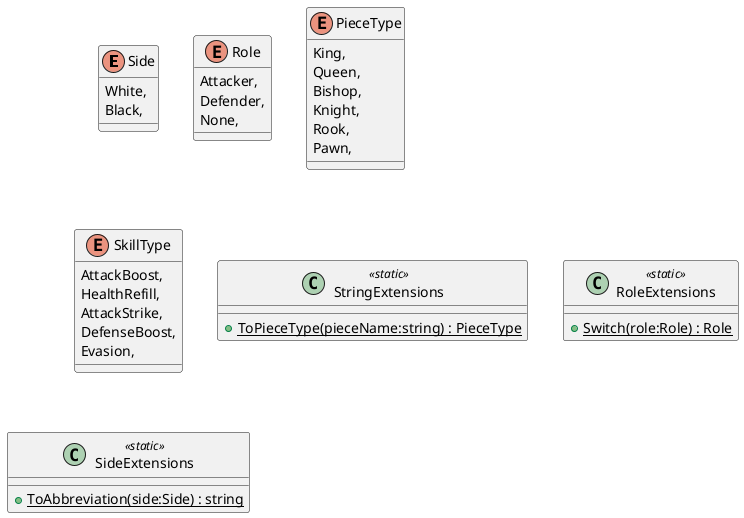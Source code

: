 @startuml
enum Side {
    White,
    Black,
}
enum Role {
    Attacker,
    Defender,
    None,
}
enum PieceType {
    King,
    Queen,
    Bishop,
    Knight,
    Rook,
    Pawn,
}
enum SkillType {
    AttackBoost,
    HealthRefill,
    AttackStrike,
    DefenseBoost,
    Evasion,
}
class StringExtensions <<static>> {
    + {static} ToPieceType(pieceName:string) : PieceType
}
class RoleExtensions <<static>> {
    + {static} Switch(role:Role) : Role
}
class SideExtensions <<static>> {
    + {static} ToAbbreviation(side:Side) : string
}
@enduml
